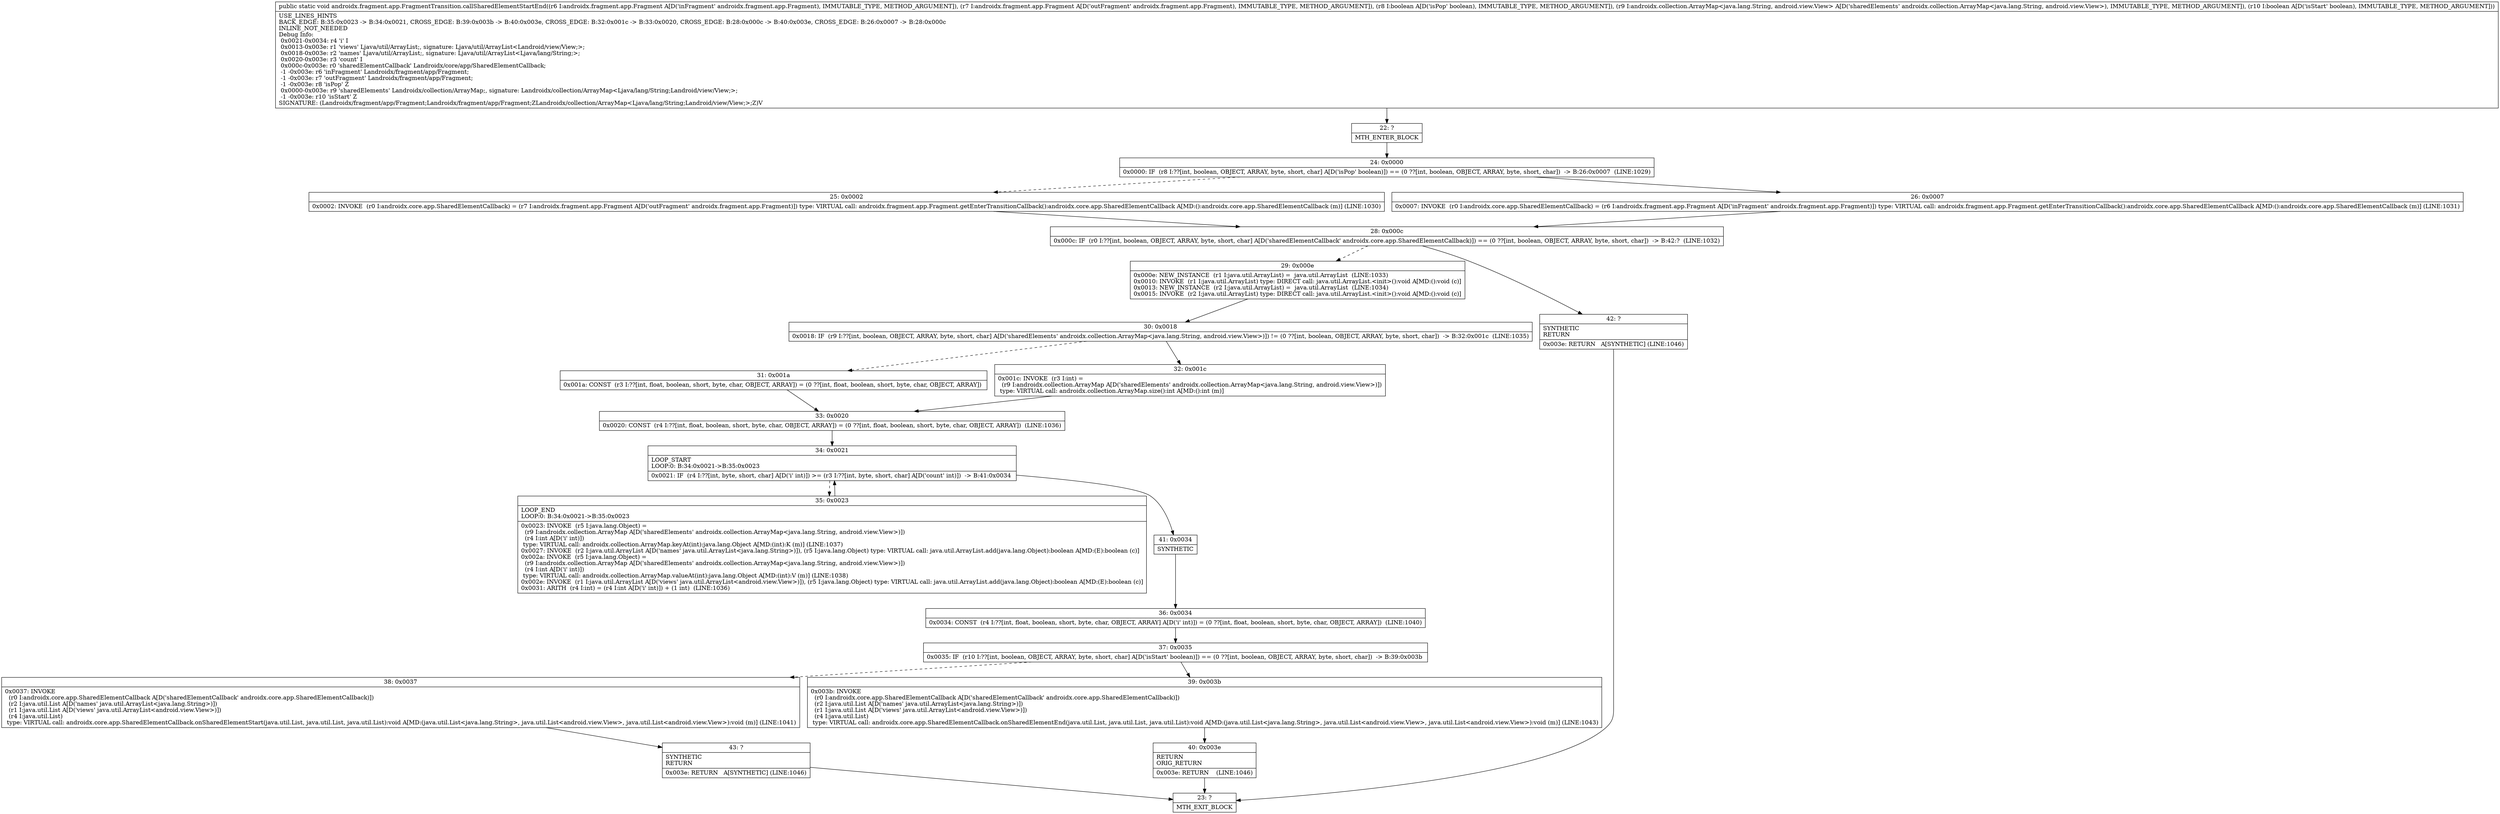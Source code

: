 digraph "CFG forandroidx.fragment.app.FragmentTransition.callSharedElementStartEnd(Landroidx\/fragment\/app\/Fragment;Landroidx\/fragment\/app\/Fragment;ZLandroidx\/collection\/ArrayMap;Z)V" {
Node_22 [shape=record,label="{22\:\ ?|MTH_ENTER_BLOCK\l}"];
Node_24 [shape=record,label="{24\:\ 0x0000|0x0000: IF  (r8 I:??[int, boolean, OBJECT, ARRAY, byte, short, char] A[D('isPop' boolean)]) == (0 ??[int, boolean, OBJECT, ARRAY, byte, short, char])  \-\> B:26:0x0007  (LINE:1029)\l}"];
Node_25 [shape=record,label="{25\:\ 0x0002|0x0002: INVOKE  (r0 I:androidx.core.app.SharedElementCallback) = (r7 I:androidx.fragment.app.Fragment A[D('outFragment' androidx.fragment.app.Fragment)]) type: VIRTUAL call: androidx.fragment.app.Fragment.getEnterTransitionCallback():androidx.core.app.SharedElementCallback A[MD:():androidx.core.app.SharedElementCallback (m)] (LINE:1030)\l}"];
Node_28 [shape=record,label="{28\:\ 0x000c|0x000c: IF  (r0 I:??[int, boolean, OBJECT, ARRAY, byte, short, char] A[D('sharedElementCallback' androidx.core.app.SharedElementCallback)]) == (0 ??[int, boolean, OBJECT, ARRAY, byte, short, char])  \-\> B:42:?  (LINE:1032)\l}"];
Node_29 [shape=record,label="{29\:\ 0x000e|0x000e: NEW_INSTANCE  (r1 I:java.util.ArrayList) =  java.util.ArrayList  (LINE:1033)\l0x0010: INVOKE  (r1 I:java.util.ArrayList) type: DIRECT call: java.util.ArrayList.\<init\>():void A[MD:():void (c)]\l0x0013: NEW_INSTANCE  (r2 I:java.util.ArrayList) =  java.util.ArrayList  (LINE:1034)\l0x0015: INVOKE  (r2 I:java.util.ArrayList) type: DIRECT call: java.util.ArrayList.\<init\>():void A[MD:():void (c)]\l}"];
Node_30 [shape=record,label="{30\:\ 0x0018|0x0018: IF  (r9 I:??[int, boolean, OBJECT, ARRAY, byte, short, char] A[D('sharedElements' androidx.collection.ArrayMap\<java.lang.String, android.view.View\>)]) != (0 ??[int, boolean, OBJECT, ARRAY, byte, short, char])  \-\> B:32:0x001c  (LINE:1035)\l}"];
Node_31 [shape=record,label="{31\:\ 0x001a|0x001a: CONST  (r3 I:??[int, float, boolean, short, byte, char, OBJECT, ARRAY]) = (0 ??[int, float, boolean, short, byte, char, OBJECT, ARRAY]) \l}"];
Node_33 [shape=record,label="{33\:\ 0x0020|0x0020: CONST  (r4 I:??[int, float, boolean, short, byte, char, OBJECT, ARRAY]) = (0 ??[int, float, boolean, short, byte, char, OBJECT, ARRAY])  (LINE:1036)\l}"];
Node_34 [shape=record,label="{34\:\ 0x0021|LOOP_START\lLOOP:0: B:34:0x0021\-\>B:35:0x0023\l|0x0021: IF  (r4 I:??[int, byte, short, char] A[D('i' int)]) \>= (r3 I:??[int, byte, short, char] A[D('count' int)])  \-\> B:41:0x0034 \l}"];
Node_35 [shape=record,label="{35\:\ 0x0023|LOOP_END\lLOOP:0: B:34:0x0021\-\>B:35:0x0023\l|0x0023: INVOKE  (r5 I:java.lang.Object) = \l  (r9 I:androidx.collection.ArrayMap A[D('sharedElements' androidx.collection.ArrayMap\<java.lang.String, android.view.View\>)])\l  (r4 I:int A[D('i' int)])\l type: VIRTUAL call: androidx.collection.ArrayMap.keyAt(int):java.lang.Object A[MD:(int):K (m)] (LINE:1037)\l0x0027: INVOKE  (r2 I:java.util.ArrayList A[D('names' java.util.ArrayList\<java.lang.String\>)]), (r5 I:java.lang.Object) type: VIRTUAL call: java.util.ArrayList.add(java.lang.Object):boolean A[MD:(E):boolean (c)]\l0x002a: INVOKE  (r5 I:java.lang.Object) = \l  (r9 I:androidx.collection.ArrayMap A[D('sharedElements' androidx.collection.ArrayMap\<java.lang.String, android.view.View\>)])\l  (r4 I:int A[D('i' int)])\l type: VIRTUAL call: androidx.collection.ArrayMap.valueAt(int):java.lang.Object A[MD:(int):V (m)] (LINE:1038)\l0x002e: INVOKE  (r1 I:java.util.ArrayList A[D('views' java.util.ArrayList\<android.view.View\>)]), (r5 I:java.lang.Object) type: VIRTUAL call: java.util.ArrayList.add(java.lang.Object):boolean A[MD:(E):boolean (c)]\l0x0031: ARITH  (r4 I:int) = (r4 I:int A[D('i' int)]) + (1 int)  (LINE:1036)\l}"];
Node_41 [shape=record,label="{41\:\ 0x0034|SYNTHETIC\l}"];
Node_36 [shape=record,label="{36\:\ 0x0034|0x0034: CONST  (r4 I:??[int, float, boolean, short, byte, char, OBJECT, ARRAY] A[D('i' int)]) = (0 ??[int, float, boolean, short, byte, char, OBJECT, ARRAY])  (LINE:1040)\l}"];
Node_37 [shape=record,label="{37\:\ 0x0035|0x0035: IF  (r10 I:??[int, boolean, OBJECT, ARRAY, byte, short, char] A[D('isStart' boolean)]) == (0 ??[int, boolean, OBJECT, ARRAY, byte, short, char])  \-\> B:39:0x003b \l}"];
Node_38 [shape=record,label="{38\:\ 0x0037|0x0037: INVOKE  \l  (r0 I:androidx.core.app.SharedElementCallback A[D('sharedElementCallback' androidx.core.app.SharedElementCallback)])\l  (r2 I:java.util.List A[D('names' java.util.ArrayList\<java.lang.String\>)])\l  (r1 I:java.util.List A[D('views' java.util.ArrayList\<android.view.View\>)])\l  (r4 I:java.util.List)\l type: VIRTUAL call: androidx.core.app.SharedElementCallback.onSharedElementStart(java.util.List, java.util.List, java.util.List):void A[MD:(java.util.List\<java.lang.String\>, java.util.List\<android.view.View\>, java.util.List\<android.view.View\>):void (m)] (LINE:1041)\l}"];
Node_43 [shape=record,label="{43\:\ ?|SYNTHETIC\lRETURN\l|0x003e: RETURN   A[SYNTHETIC] (LINE:1046)\l}"];
Node_23 [shape=record,label="{23\:\ ?|MTH_EXIT_BLOCK\l}"];
Node_39 [shape=record,label="{39\:\ 0x003b|0x003b: INVOKE  \l  (r0 I:androidx.core.app.SharedElementCallback A[D('sharedElementCallback' androidx.core.app.SharedElementCallback)])\l  (r2 I:java.util.List A[D('names' java.util.ArrayList\<java.lang.String\>)])\l  (r1 I:java.util.List A[D('views' java.util.ArrayList\<android.view.View\>)])\l  (r4 I:java.util.List)\l type: VIRTUAL call: androidx.core.app.SharedElementCallback.onSharedElementEnd(java.util.List, java.util.List, java.util.List):void A[MD:(java.util.List\<java.lang.String\>, java.util.List\<android.view.View\>, java.util.List\<android.view.View\>):void (m)] (LINE:1043)\l}"];
Node_40 [shape=record,label="{40\:\ 0x003e|RETURN\lORIG_RETURN\l|0x003e: RETURN    (LINE:1046)\l}"];
Node_32 [shape=record,label="{32\:\ 0x001c|0x001c: INVOKE  (r3 I:int) = \l  (r9 I:androidx.collection.ArrayMap A[D('sharedElements' androidx.collection.ArrayMap\<java.lang.String, android.view.View\>)])\l type: VIRTUAL call: androidx.collection.ArrayMap.size():int A[MD:():int (m)]\l}"];
Node_42 [shape=record,label="{42\:\ ?|SYNTHETIC\lRETURN\l|0x003e: RETURN   A[SYNTHETIC] (LINE:1046)\l}"];
Node_26 [shape=record,label="{26\:\ 0x0007|0x0007: INVOKE  (r0 I:androidx.core.app.SharedElementCallback) = (r6 I:androidx.fragment.app.Fragment A[D('inFragment' androidx.fragment.app.Fragment)]) type: VIRTUAL call: androidx.fragment.app.Fragment.getEnterTransitionCallback():androidx.core.app.SharedElementCallback A[MD:():androidx.core.app.SharedElementCallback (m)] (LINE:1031)\l}"];
MethodNode[shape=record,label="{public static void androidx.fragment.app.FragmentTransition.callSharedElementStartEnd((r6 I:androidx.fragment.app.Fragment A[D('inFragment' androidx.fragment.app.Fragment), IMMUTABLE_TYPE, METHOD_ARGUMENT]), (r7 I:androidx.fragment.app.Fragment A[D('outFragment' androidx.fragment.app.Fragment), IMMUTABLE_TYPE, METHOD_ARGUMENT]), (r8 I:boolean A[D('isPop' boolean), IMMUTABLE_TYPE, METHOD_ARGUMENT]), (r9 I:androidx.collection.ArrayMap\<java.lang.String, android.view.View\> A[D('sharedElements' androidx.collection.ArrayMap\<java.lang.String, android.view.View\>), IMMUTABLE_TYPE, METHOD_ARGUMENT]), (r10 I:boolean A[D('isStart' boolean), IMMUTABLE_TYPE, METHOD_ARGUMENT]))  | USE_LINES_HINTS\lBACK_EDGE: B:35:0x0023 \-\> B:34:0x0021, CROSS_EDGE: B:39:0x003b \-\> B:40:0x003e, CROSS_EDGE: B:32:0x001c \-\> B:33:0x0020, CROSS_EDGE: B:28:0x000c \-\> B:40:0x003e, CROSS_EDGE: B:26:0x0007 \-\> B:28:0x000c\lINLINE_NOT_NEEDED\lDebug Info:\l  0x0021\-0x0034: r4 'i' I\l  0x0013\-0x003e: r1 'views' Ljava\/util\/ArrayList;, signature: Ljava\/util\/ArrayList\<Landroid\/view\/View;\>;\l  0x0018\-0x003e: r2 'names' Ljava\/util\/ArrayList;, signature: Ljava\/util\/ArrayList\<Ljava\/lang\/String;\>;\l  0x0020\-0x003e: r3 'count' I\l  0x000c\-0x003e: r0 'sharedElementCallback' Landroidx\/core\/app\/SharedElementCallback;\l  \-1 \-0x003e: r6 'inFragment' Landroidx\/fragment\/app\/Fragment;\l  \-1 \-0x003e: r7 'outFragment' Landroidx\/fragment\/app\/Fragment;\l  \-1 \-0x003e: r8 'isPop' Z\l  0x0000\-0x003e: r9 'sharedElements' Landroidx\/collection\/ArrayMap;, signature: Landroidx\/collection\/ArrayMap\<Ljava\/lang\/String;Landroid\/view\/View;\>;\l  \-1 \-0x003e: r10 'isStart' Z\lSIGNATURE: (Landroidx\/fragment\/app\/Fragment;Landroidx\/fragment\/app\/Fragment;ZLandroidx\/collection\/ArrayMap\<Ljava\/lang\/String;Landroid\/view\/View;\>;Z)V\l}"];
MethodNode -> Node_22;Node_22 -> Node_24;
Node_24 -> Node_25[style=dashed];
Node_24 -> Node_26;
Node_25 -> Node_28;
Node_28 -> Node_29[style=dashed];
Node_28 -> Node_42;
Node_29 -> Node_30;
Node_30 -> Node_31[style=dashed];
Node_30 -> Node_32;
Node_31 -> Node_33;
Node_33 -> Node_34;
Node_34 -> Node_35[style=dashed];
Node_34 -> Node_41;
Node_35 -> Node_34;
Node_41 -> Node_36;
Node_36 -> Node_37;
Node_37 -> Node_38[style=dashed];
Node_37 -> Node_39;
Node_38 -> Node_43;
Node_43 -> Node_23;
Node_39 -> Node_40;
Node_40 -> Node_23;
Node_32 -> Node_33;
Node_42 -> Node_23;
Node_26 -> Node_28;
}

